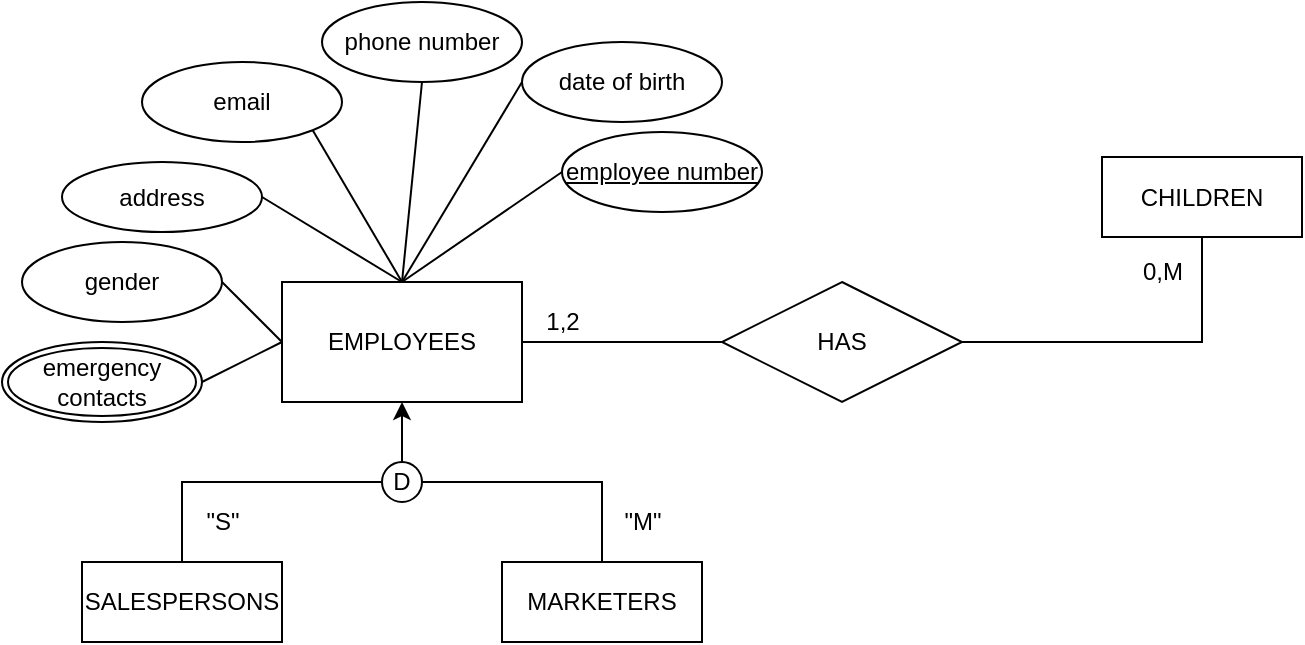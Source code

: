 <mxfile version="20.2.6" type="github"><diagram id="e1zUzhsnCRrdWpLBbAli" name="Page-1"><mxGraphModel dx="1161" dy="593" grid="1" gridSize="10" guides="1" tooltips="1" connect="1" arrows="1" fold="1" page="1" pageScale="1" pageWidth="850" pageHeight="1100" math="0" shadow="0"><root><mxCell id="0"/><mxCell id="1" parent="0"/><mxCell id="tXfOHVA1oxOeaPH2mBL1-1" value="EMPLOYEES" style="rounded=0;whiteSpace=wrap;html=1;" parent="1" vertex="1"><mxGeometry x="160" y="170" width="120" height="60" as="geometry"/></mxCell><mxCell id="tXfOHVA1oxOeaPH2mBL1-3" value="employee number" style="ellipse;whiteSpace=wrap;html=1;align=center;fontStyle=4;" parent="1" vertex="1"><mxGeometry x="300" y="95" width="100" height="40" as="geometry"/></mxCell><mxCell id="tXfOHVA1oxOeaPH2mBL1-5" value="email" style="ellipse;whiteSpace=wrap;html=1;align=center;" parent="1" vertex="1"><mxGeometry x="90" y="60" width="100" height="40" as="geometry"/></mxCell><mxCell id="tXfOHVA1oxOeaPH2mBL1-6" value="address" style="ellipse;whiteSpace=wrap;html=1;align=center;" parent="1" vertex="1"><mxGeometry x="50" y="110" width="100" height="35" as="geometry"/></mxCell><mxCell id="tXfOHVA1oxOeaPH2mBL1-7" value="SALESPERSONS" style="whiteSpace=wrap;html=1;align=center;" parent="1" vertex="1"><mxGeometry x="60" y="310" width="100" height="40" as="geometry"/></mxCell><mxCell id="tXfOHVA1oxOeaPH2mBL1-8" value="MARKETERS" style="whiteSpace=wrap;html=1;align=center;" parent="1" vertex="1"><mxGeometry x="270" y="310" width="100" height="40" as="geometry"/></mxCell><mxCell id="tXfOHVA1oxOeaPH2mBL1-9" value="D" style="ellipse;whiteSpace=wrap;html=1;aspect=fixed;" parent="1" vertex="1"><mxGeometry x="210" y="260" width="20" height="20" as="geometry"/></mxCell><mxCell id="tXfOHVA1oxOeaPH2mBL1-11" value="" style="endArrow=none;html=1;rounded=0;entryX=0;entryY=0.5;entryDx=0;entryDy=0;exitX=0.5;exitY=0;exitDx=0;exitDy=0;" parent="1" source="tXfOHVA1oxOeaPH2mBL1-7" target="tXfOHVA1oxOeaPH2mBL1-9" edge="1"><mxGeometry width="50" height="50" relative="1" as="geometry"><mxPoint x="160" y="330" as="sourcePoint"/><mxPoint x="210" y="280" as="targetPoint"/><Array as="points"><mxPoint x="110" y="270"/></Array></mxGeometry></mxCell><mxCell id="tXfOHVA1oxOeaPH2mBL1-12" value="" style="endArrow=none;html=1;rounded=0;entryX=1;entryY=0.5;entryDx=0;entryDy=0;exitX=0.5;exitY=0;exitDx=0;exitDy=0;" parent="1" source="tXfOHVA1oxOeaPH2mBL1-8" target="tXfOHVA1oxOeaPH2mBL1-9" edge="1"><mxGeometry width="50" height="50" relative="1" as="geometry"><mxPoint x="160" y="330" as="sourcePoint"/><mxPoint x="210" y="280" as="targetPoint"/><Array as="points"><mxPoint x="320" y="270"/></Array></mxGeometry></mxCell><mxCell id="tXfOHVA1oxOeaPH2mBL1-14" value="gender" style="ellipse;whiteSpace=wrap;html=1;align=center;" parent="1" vertex="1"><mxGeometry x="30" y="150" width="100" height="40" as="geometry"/></mxCell><mxCell id="tXfOHVA1oxOeaPH2mBL1-15" value="phone number" style="ellipse;whiteSpace=wrap;html=1;align=center;" parent="1" vertex="1"><mxGeometry x="180" y="30" width="100" height="40" as="geometry"/></mxCell><mxCell id="tXfOHVA1oxOeaPH2mBL1-16" value="emergency contacts" style="ellipse;shape=doubleEllipse;margin=3;whiteSpace=wrap;html=1;align=center;" parent="1" vertex="1"><mxGeometry x="20" y="200" width="100" height="40" as="geometry"/></mxCell><mxCell id="tXfOHVA1oxOeaPH2mBL1-17" value="date of birth" style="ellipse;whiteSpace=wrap;html=1;align=center;" parent="1" vertex="1"><mxGeometry x="280" y="50" width="100" height="40" as="geometry"/></mxCell><mxCell id="tXfOHVA1oxOeaPH2mBL1-18" value="CHILDREN" style="whiteSpace=wrap;html=1;align=center;" parent="1" vertex="1"><mxGeometry x="570" y="107.5" width="100" height="40" as="geometry"/></mxCell><mxCell id="tXfOHVA1oxOeaPH2mBL1-20" value="HAS" style="shape=rhombus;perimeter=rhombusPerimeter;whiteSpace=wrap;html=1;align=center;" parent="1" vertex="1"><mxGeometry x="380" y="170" width="120" height="60" as="geometry"/></mxCell><mxCell id="tXfOHVA1oxOeaPH2mBL1-21" value="" style="endArrow=none;html=1;rounded=0;entryX=0;entryY=0.5;entryDx=0;entryDy=0;exitX=1;exitY=0.5;exitDx=0;exitDy=0;" parent="1" source="tXfOHVA1oxOeaPH2mBL1-1" target="tXfOHVA1oxOeaPH2mBL1-20" edge="1"><mxGeometry relative="1" as="geometry"><mxPoint x="280" y="200" as="sourcePoint"/><mxPoint x="500" y="230" as="targetPoint"/></mxGeometry></mxCell><mxCell id="tXfOHVA1oxOeaPH2mBL1-22" value="" style="endArrow=none;html=1;rounded=0;entryX=0.5;entryY=1;entryDx=0;entryDy=0;exitX=1;exitY=0.5;exitDx=0;exitDy=0;" parent="1" source="tXfOHVA1oxOeaPH2mBL1-20" target="tXfOHVA1oxOeaPH2mBL1-18" edge="1"><mxGeometry relative="1" as="geometry"><mxPoint x="380" y="300" as="sourcePoint"/><mxPoint x="540" y="300" as="targetPoint"/><Array as="points"><mxPoint x="620" y="200"/></Array></mxGeometry></mxCell><mxCell id="tXfOHVA1oxOeaPH2mBL1-23" value="" style="endArrow=none;html=1;rounded=0;entryX=0;entryY=0.5;entryDx=0;entryDy=0;exitX=0.5;exitY=0;exitDx=0;exitDy=0;" parent="1" source="tXfOHVA1oxOeaPH2mBL1-1" target="tXfOHVA1oxOeaPH2mBL1-3" edge="1"><mxGeometry relative="1" as="geometry"><mxPoint x="290" y="210" as="sourcePoint"/><mxPoint x="390" y="210" as="targetPoint"/></mxGeometry></mxCell><mxCell id="tXfOHVA1oxOeaPH2mBL1-26" value="" style="endArrow=none;html=1;rounded=0;entryX=0.5;entryY=0;entryDx=0;entryDy=0;exitX=0;exitY=0.5;exitDx=0;exitDy=0;" parent="1" source="tXfOHVA1oxOeaPH2mBL1-17" target="tXfOHVA1oxOeaPH2mBL1-1" edge="1"><mxGeometry relative="1" as="geometry"><mxPoint x="250" y="200" as="sourcePoint"/><mxPoint x="330" y="145" as="targetPoint"/></mxGeometry></mxCell><mxCell id="tXfOHVA1oxOeaPH2mBL1-27" value="" style="endArrow=none;html=1;rounded=0;exitX=0.5;exitY=1;exitDx=0;exitDy=0;entryX=0.5;entryY=0;entryDx=0;entryDy=0;" parent="1" source="tXfOHVA1oxOeaPH2mBL1-15" target="tXfOHVA1oxOeaPH2mBL1-1" edge="1"><mxGeometry relative="1" as="geometry"><mxPoint x="260" y="210" as="sourcePoint"/><mxPoint x="220" y="160" as="targetPoint"/></mxGeometry></mxCell><mxCell id="tXfOHVA1oxOeaPH2mBL1-28" value="" style="endArrow=none;html=1;rounded=0;exitX=1;exitY=1;exitDx=0;exitDy=0;" parent="1" source="tXfOHVA1oxOeaPH2mBL1-5" edge="1"><mxGeometry relative="1" as="geometry"><mxPoint x="270" y="220" as="sourcePoint"/><mxPoint x="220" y="170" as="targetPoint"/></mxGeometry></mxCell><mxCell id="tXfOHVA1oxOeaPH2mBL1-29" value="" style="endArrow=none;html=1;rounded=0;entryX=0.5;entryY=0;entryDx=0;entryDy=0;exitX=1;exitY=0.5;exitDx=0;exitDy=0;" parent="1" source="tXfOHVA1oxOeaPH2mBL1-6" target="tXfOHVA1oxOeaPH2mBL1-1" edge="1"><mxGeometry relative="1" as="geometry"><mxPoint x="280" y="230" as="sourcePoint"/><mxPoint x="360" y="175" as="targetPoint"/></mxGeometry></mxCell><mxCell id="tXfOHVA1oxOeaPH2mBL1-30" value="" style="endArrow=none;html=1;rounded=0;entryX=0;entryY=0.5;entryDx=0;entryDy=0;exitX=1;exitY=0.5;exitDx=0;exitDy=0;" parent="1" source="tXfOHVA1oxOeaPH2mBL1-14" target="tXfOHVA1oxOeaPH2mBL1-1" edge="1"><mxGeometry relative="1" as="geometry"><mxPoint x="290" y="240" as="sourcePoint"/><mxPoint x="370" y="185" as="targetPoint"/></mxGeometry></mxCell><mxCell id="tXfOHVA1oxOeaPH2mBL1-31" value="" style="endArrow=none;html=1;rounded=0;entryX=0;entryY=0.5;entryDx=0;entryDy=0;exitX=1;exitY=0.5;exitDx=0;exitDy=0;" parent="1" source="tXfOHVA1oxOeaPH2mBL1-16" target="tXfOHVA1oxOeaPH2mBL1-1" edge="1"><mxGeometry relative="1" as="geometry"><mxPoint x="300" y="250" as="sourcePoint"/><mxPoint x="380" y="195" as="targetPoint"/></mxGeometry></mxCell><mxCell id="tXfOHVA1oxOeaPH2mBL1-32" value="" style="endArrow=classic;html=1;rounded=0;exitX=0.5;exitY=0;exitDx=0;exitDy=0;entryX=0.5;entryY=1;entryDx=0;entryDy=0;" parent="1" source="tXfOHVA1oxOeaPH2mBL1-9" target="tXfOHVA1oxOeaPH2mBL1-1" edge="1"><mxGeometry width="50" height="50" relative="1" as="geometry"><mxPoint x="230" y="330" as="sourcePoint"/><mxPoint x="280" y="280" as="targetPoint"/></mxGeometry></mxCell><mxCell id="tXfOHVA1oxOeaPH2mBL1-33" value="&quot;S&quot;" style="text;html=1;align=center;verticalAlign=middle;resizable=0;points=[];autosize=1;strokeColor=none;fillColor=none;" parent="1" vertex="1"><mxGeometry x="110" y="275" width="40" height="30" as="geometry"/></mxCell><mxCell id="tXfOHVA1oxOeaPH2mBL1-34" value="&quot;M&quot;" style="text;html=1;align=center;verticalAlign=middle;resizable=0;points=[];autosize=1;strokeColor=none;fillColor=none;" parent="1" vertex="1"><mxGeometry x="320" y="275" width="40" height="30" as="geometry"/></mxCell><mxCell id="tXfOHVA1oxOeaPH2mBL1-35" value="1,2" style="text;html=1;align=center;verticalAlign=middle;resizable=0;points=[];autosize=1;strokeColor=none;fillColor=none;" parent="1" vertex="1"><mxGeometry x="280" y="175" width="40" height="30" as="geometry"/></mxCell><mxCell id="tXfOHVA1oxOeaPH2mBL1-36" value="0,M" style="text;html=1;align=center;verticalAlign=middle;resizable=0;points=[];autosize=1;strokeColor=none;fillColor=none;" parent="1" vertex="1"><mxGeometry x="580" y="150" width="40" height="30" as="geometry"/></mxCell></root></mxGraphModel></diagram></mxfile>
